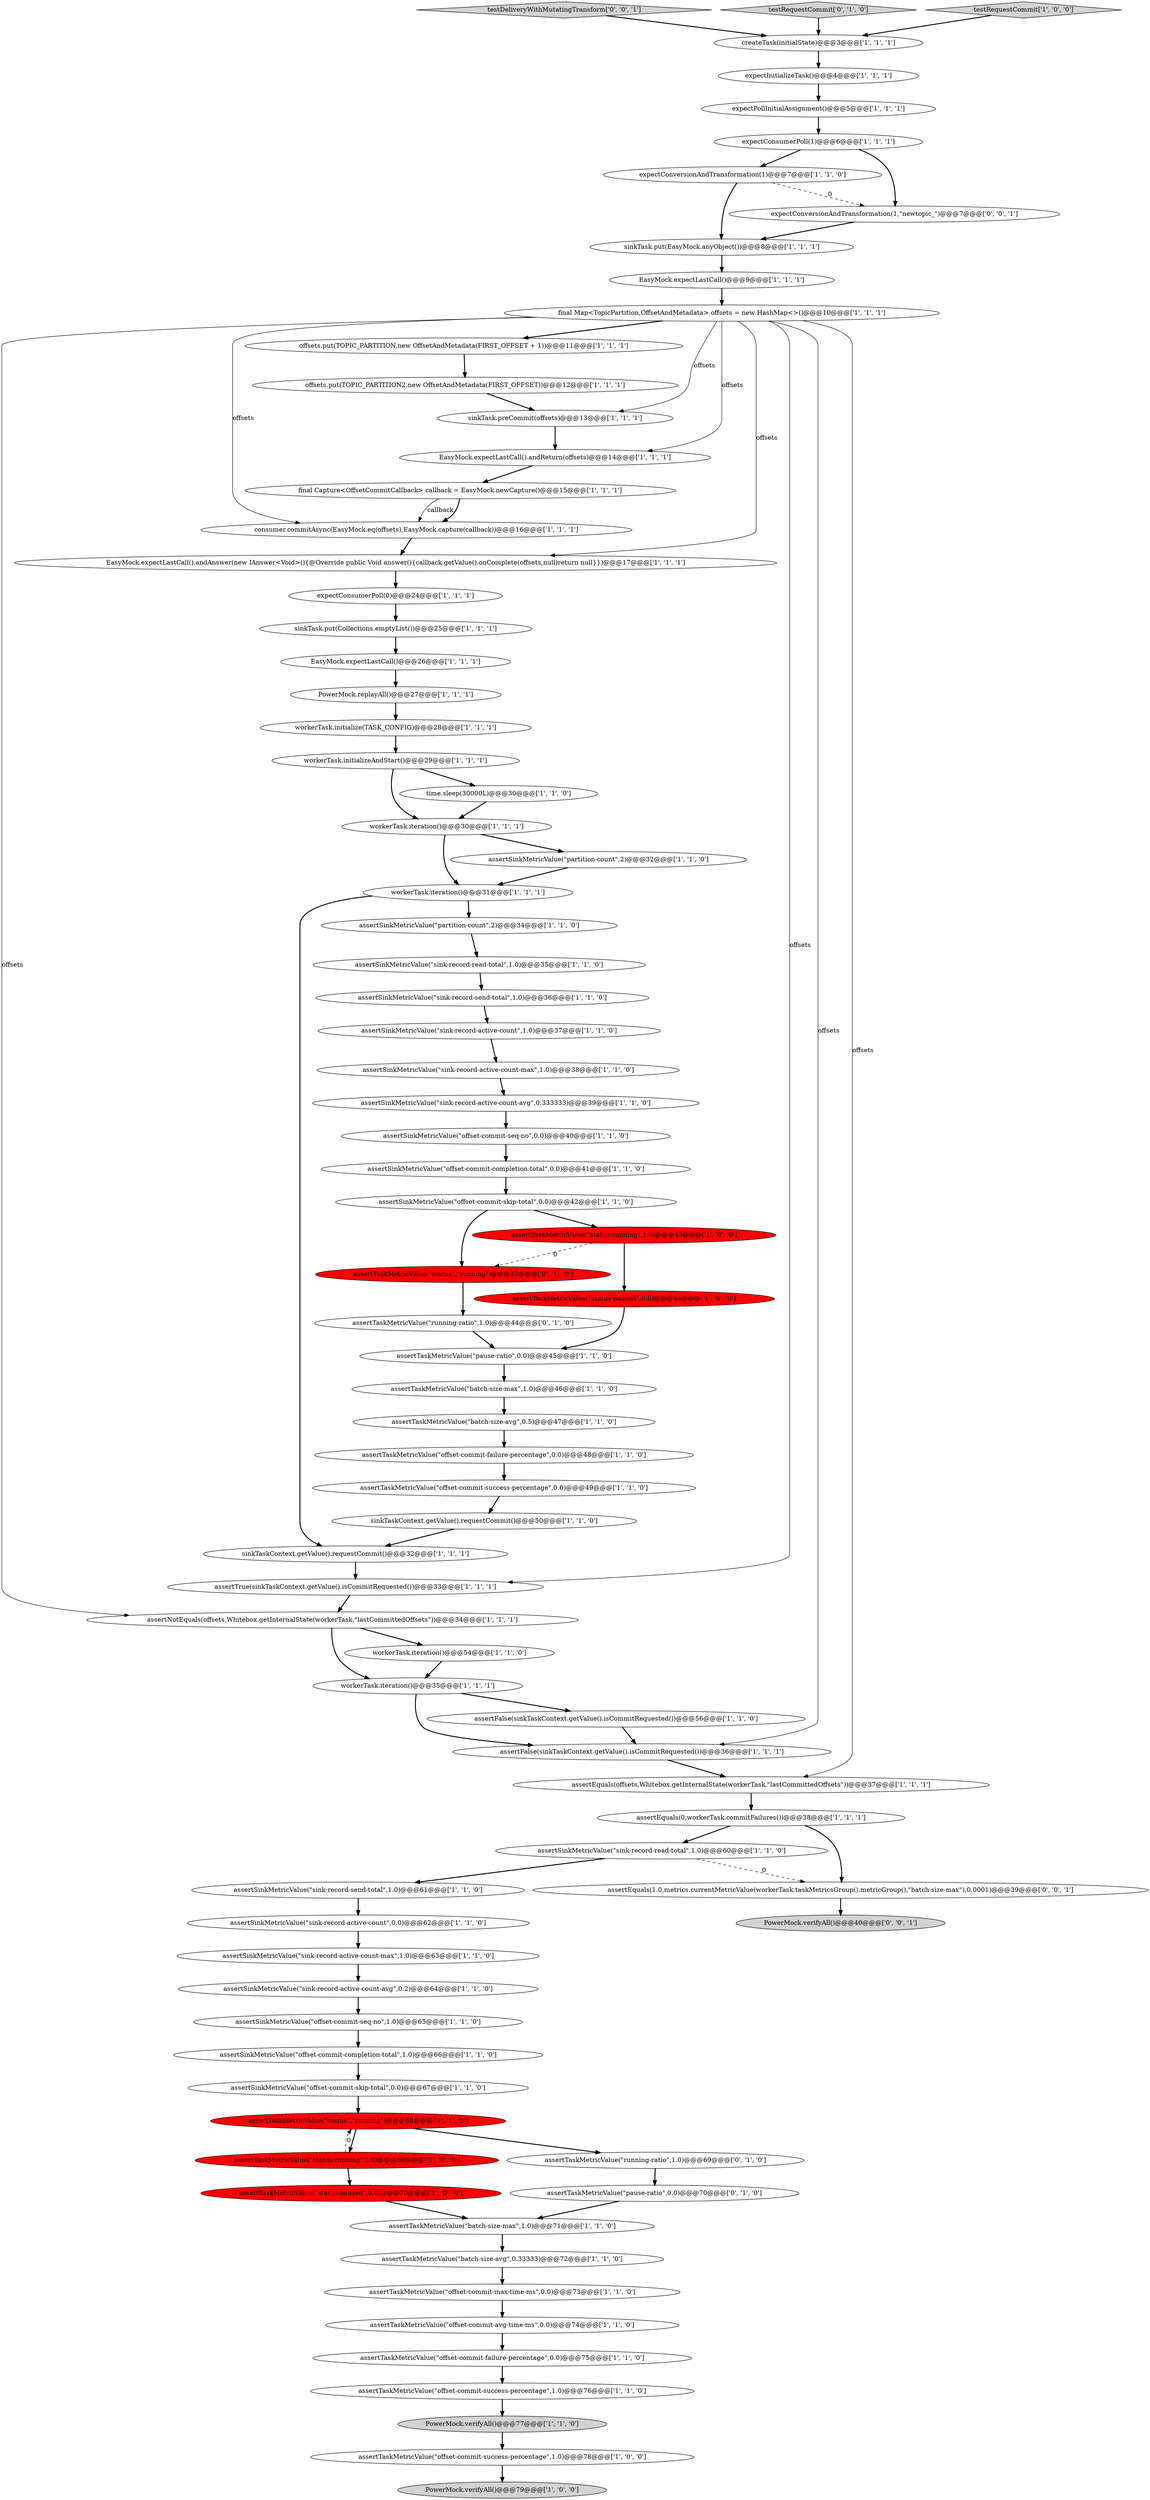 digraph {
64 [style = filled, label = "expectConversionAndTransformation(1)@@@7@@@['1', '1', '0']", fillcolor = white, shape = ellipse image = "AAA0AAABBB1BBB"];
19 [style = filled, label = "sinkTask.put(EasyMock.anyObject())@@@8@@@['1', '1', '1']", fillcolor = white, shape = ellipse image = "AAA0AAABBB1BBB"];
31 [style = filled, label = "assertSinkMetricValue(\"sink-record-read-total\",1.0)@@@60@@@['1', '1', '0']", fillcolor = white, shape = ellipse image = "AAA0AAABBB1BBB"];
4 [style = filled, label = "assertTaskMetricValue(\"status-running\",1.0)@@@69@@@['1', '0', '0']", fillcolor = red, shape = ellipse image = "AAA1AAABBB1BBB"];
9 [style = filled, label = "assertEquals(0,workerTask.commitFailures())@@@38@@@['1', '1', '1']", fillcolor = white, shape = ellipse image = "AAA0AAABBB1BBB"];
78 [style = filled, label = "testDeliveryWithMutatingTransform['0', '0', '1']", fillcolor = lightgray, shape = diamond image = "AAA0AAABBB3BBB"];
44 [style = filled, label = "assertSinkMetricValue(\"offset-commit-skip-total\",0.0)@@@42@@@['1', '1', '0']", fillcolor = white, shape = ellipse image = "AAA0AAABBB1BBB"];
23 [style = filled, label = "final Map<TopicPartition,OffsetAndMetadata> offsets = new HashMap<>()@@@10@@@['1', '1', '1']", fillcolor = white, shape = ellipse image = "AAA0AAABBB1BBB"];
38 [style = filled, label = "assertSinkMetricValue(\"sink-record-active-count-max\",1.0)@@@38@@@['1', '1', '0']", fillcolor = white, shape = ellipse image = "AAA0AAABBB1BBB"];
8 [style = filled, label = "assertSinkMetricValue(\"partition-count\",2)@@@32@@@['1', '1', '0']", fillcolor = white, shape = ellipse image = "AAA0AAABBB1BBB"];
36 [style = filled, label = "sinkTaskContext.getValue().requestCommit()@@@50@@@['1', '1', '0']", fillcolor = white, shape = ellipse image = "AAA0AAABBB1BBB"];
43 [style = filled, label = "assertSinkMetricValue(\"sink-record-active-count\",1.0)@@@37@@@['1', '1', '0']", fillcolor = white, shape = ellipse image = "AAA0AAABBB1BBB"];
46 [style = filled, label = "assertSinkMetricValue(\"sink-record-send-total\",1.0)@@@61@@@['1', '1', '0']", fillcolor = white, shape = ellipse image = "AAA0AAABBB1BBB"];
60 [style = filled, label = "assertFalse(sinkTaskContext.getValue().isCommitRequested())@@@36@@@['1', '1', '1']", fillcolor = white, shape = ellipse image = "AAA0AAABBB1BBB"];
40 [style = filled, label = "expectConsumerPoll(1)@@@6@@@['1', '1', '1']", fillcolor = white, shape = ellipse image = "AAA0AAABBB1BBB"];
2 [style = filled, label = "assertTaskMetricValue(\"batch-size-max\",1.0)@@@46@@@['1', '1', '0']", fillcolor = white, shape = ellipse image = "AAA0AAABBB1BBB"];
20 [style = filled, label = "expectConsumerPoll(0)@@@24@@@['1', '1', '1']", fillcolor = white, shape = ellipse image = "AAA0AAABBB1BBB"];
62 [style = filled, label = "assertSinkMetricValue(\"offset-commit-seq-no\",0.0)@@@40@@@['1', '1', '0']", fillcolor = white, shape = ellipse image = "AAA0AAABBB1BBB"];
25 [style = filled, label = "EasyMock.expectLastCall().andReturn(offsets)@@@14@@@['1', '1', '1']", fillcolor = white, shape = ellipse image = "AAA0AAABBB1BBB"];
54 [style = filled, label = "assertSinkMetricValue(\"sink-record-active-count-avg\",0.2)@@@64@@@['1', '1', '0']", fillcolor = white, shape = ellipse image = "AAA0AAABBB1BBB"];
79 [style = filled, label = "assertEquals(1.0,metrics.currentMetricValue(workerTask.taskMetricsGroup().metricGroup(),\"batch-size-max\"),0.0001)@@@39@@@['0', '0', '1']", fillcolor = white, shape = ellipse image = "AAA0AAABBB3BBB"];
76 [style = filled, label = "assertTaskMetricValue(\"running-ratio\",1.0)@@@44@@@['0', '1', '0']", fillcolor = white, shape = ellipse image = "AAA0AAABBB2BBB"];
16 [style = filled, label = "PowerMock.verifyAll()@@@79@@@['1', '0', '0']", fillcolor = lightgray, shape = ellipse image = "AAA0AAABBB1BBB"];
6 [style = filled, label = "consumer.commitAsync(EasyMock.eq(offsets),EasyMock.capture(callback))@@@16@@@['1', '1', '1']", fillcolor = white, shape = ellipse image = "AAA0AAABBB1BBB"];
34 [style = filled, label = "assertTaskMetricValue(\"offset-commit-success-percentage\",1.0)@@@78@@@['1', '0', '0']", fillcolor = white, shape = ellipse image = "AAA0AAABBB1BBB"];
72 [style = filled, label = "testRequestCommit['0', '1', '0']", fillcolor = lightgray, shape = diamond image = "AAA0AAABBB2BBB"];
55 [style = filled, label = "assertSinkMetricValue(\"sink-record-active-count-avg\",0.333333)@@@39@@@['1', '1', '0']", fillcolor = white, shape = ellipse image = "AAA0AAABBB1BBB"];
21 [style = filled, label = "assertTaskMetricValue(\"offset-commit-success-percentage\",1.0)@@@76@@@['1', '1', '0']", fillcolor = white, shape = ellipse image = "AAA0AAABBB1BBB"];
49 [style = filled, label = "EasyMock.expectLastCall()@@@26@@@['1', '1', '1']", fillcolor = white, shape = ellipse image = "AAA0AAABBB1BBB"];
57 [style = filled, label = "final Capture<OffsetCommitCallback> callback = EasyMock.newCapture()@@@15@@@['1', '1', '1']", fillcolor = white, shape = ellipse image = "AAA0AAABBB1BBB"];
52 [style = filled, label = "expectPollInitialAssignment()@@@5@@@['1', '1', '1']", fillcolor = white, shape = ellipse image = "AAA0AAABBB1BBB"];
39 [style = filled, label = "testRequestCommit['1', '0', '0']", fillcolor = lightgray, shape = diamond image = "AAA0AAABBB1BBB"];
0 [style = filled, label = "workerTask.iteration()@@@54@@@['1', '1', '0']", fillcolor = white, shape = ellipse image = "AAA0AAABBB1BBB"];
26 [style = filled, label = "assertTaskMetricValue(\"offset-commit-failure-percentage\",0.0)@@@75@@@['1', '1', '0']", fillcolor = white, shape = ellipse image = "AAA0AAABBB1BBB"];
1 [style = filled, label = "EasyMock.expectLastCall().andAnswer(new IAnswer<Void>(){@Override public Void answer(){callback.getValue().onComplete(offsets,null)return null}})@@@17@@@['1', '1', '1']", fillcolor = white, shape = ellipse image = "AAA0AAABBB1BBB"];
32 [style = filled, label = "expectInitializeTask()@@@4@@@['1', '1', '1']", fillcolor = white, shape = ellipse image = "AAA0AAABBB1BBB"];
69 [style = filled, label = "assertSinkMetricValue(\"offset-commit-completion-total\",0.0)@@@41@@@['1', '1', '0']", fillcolor = white, shape = ellipse image = "AAA0AAABBB1BBB"];
70 [style = filled, label = "time.sleep(30000L)@@@30@@@['1', '1', '0']", fillcolor = white, shape = ellipse image = "AAA0AAABBB1BBB"];
17 [style = filled, label = "assertTaskMetricValue(\"batch-size-avg\",0.33333)@@@72@@@['1', '1', '0']", fillcolor = white, shape = ellipse image = "AAA0AAABBB1BBB"];
67 [style = filled, label = "assertSinkMetricValue(\"sink-record-active-count-max\",1.0)@@@63@@@['1', '1', '0']", fillcolor = white, shape = ellipse image = "AAA0AAABBB1BBB"];
10 [style = filled, label = "offsets.put(TOPIC_PARTITION2,new OffsetAndMetadata(FIRST_OFFSET))@@@12@@@['1', '1', '1']", fillcolor = white, shape = ellipse image = "AAA0AAABBB1BBB"];
13 [style = filled, label = "assertTaskMetricValue(\"status-paused\",0.0)@@@44@@@['1', '0', '0']", fillcolor = red, shape = ellipse image = "AAA1AAABBB1BBB"];
59 [style = filled, label = "assertSinkMetricValue(\"offset-commit-skip-total\",0.0)@@@67@@@['1', '1', '0']", fillcolor = white, shape = ellipse image = "AAA0AAABBB1BBB"];
35 [style = filled, label = "PowerMock.replayAll()@@@27@@@['1', '1', '1']", fillcolor = white, shape = ellipse image = "AAA0AAABBB1BBB"];
53 [style = filled, label = "PowerMock.verifyAll()@@@77@@@['1', '1', '0']", fillcolor = lightgray, shape = ellipse image = "AAA0AAABBB1BBB"];
48 [style = filled, label = "assertTaskMetricValue(\"offset-commit-max-time-ms\",0.0)@@@73@@@['1', '1', '0']", fillcolor = white, shape = ellipse image = "AAA0AAABBB1BBB"];
56 [style = filled, label = "assertSinkMetricValue(\"sink-record-read-total\",1.0)@@@35@@@['1', '1', '0']", fillcolor = white, shape = ellipse image = "AAA0AAABBB1BBB"];
14 [style = filled, label = "assertTaskMetricValue(\"offset-commit-failure-percentage\",0.0)@@@48@@@['1', '1', '0']", fillcolor = white, shape = ellipse image = "AAA0AAABBB1BBB"];
37 [style = filled, label = "offsets.put(TOPIC_PARTITION,new OffsetAndMetadata(FIRST_OFFSET + 1))@@@11@@@['1', '1', '1']", fillcolor = white, shape = ellipse image = "AAA0AAABBB1BBB"];
61 [style = filled, label = "assertTaskMetricValue(\"status\",\"running\")@@@68@@@['1', '1', '0']", fillcolor = red, shape = ellipse image = "AAA1AAABBB1BBB"];
3 [style = filled, label = "assertSinkMetricValue(\"sink-record-send-total\",1.0)@@@36@@@['1', '1', '0']", fillcolor = white, shape = ellipse image = "AAA0AAABBB1BBB"];
28 [style = filled, label = "assertSinkMetricValue(\"offset-commit-seq-no\",1.0)@@@65@@@['1', '1', '0']", fillcolor = white, shape = ellipse image = "AAA0AAABBB1BBB"];
11 [style = filled, label = "createTask(initialState)@@@3@@@['1', '1', '1']", fillcolor = white, shape = ellipse image = "AAA0AAABBB1BBB"];
29 [style = filled, label = "assertTrue(sinkTaskContext.getValue().isCommitRequested())@@@33@@@['1', '1', '1']", fillcolor = white, shape = ellipse image = "AAA0AAABBB1BBB"];
24 [style = filled, label = "sinkTask.put(Collections.emptyList())@@@25@@@['1', '1', '1']", fillcolor = white, shape = ellipse image = "AAA0AAABBB1BBB"];
73 [style = filled, label = "assertTaskMetricValue(\"pause-ratio\",0.0)@@@70@@@['0', '1', '0']", fillcolor = white, shape = ellipse image = "AAA0AAABBB2BBB"];
50 [style = filled, label = "workerTask.iteration()@@@35@@@['1', '1', '1']", fillcolor = white, shape = ellipse image = "AAA0AAABBB1BBB"];
77 [style = filled, label = "expectConversionAndTransformation(1,\"newtopic_\")@@@7@@@['0', '0', '1']", fillcolor = white, shape = ellipse image = "AAA0AAABBB3BBB"];
33 [style = filled, label = "assertTaskMetricValue(\"status-running\",1.0)@@@43@@@['1', '0', '0']", fillcolor = red, shape = ellipse image = "AAA1AAABBB1BBB"];
58 [style = filled, label = "workerTask.iteration()@@@30@@@['1', '1', '1']", fillcolor = white, shape = ellipse image = "AAA0AAABBB1BBB"];
80 [style = filled, label = "PowerMock.verifyAll()@@@40@@@['0', '0', '1']", fillcolor = lightgray, shape = ellipse image = "AAA0AAABBB3BBB"];
30 [style = filled, label = "assertSinkMetricValue(\"partition-count\",2)@@@34@@@['1', '1', '0']", fillcolor = white, shape = ellipse image = "AAA0AAABBB1BBB"];
74 [style = filled, label = "assertTaskMetricValue(\"running-ratio\",1.0)@@@69@@@['0', '1', '0']", fillcolor = white, shape = ellipse image = "AAA0AAABBB2BBB"];
75 [style = filled, label = "assertTaskMetricValue(\"status\",\"running\")@@@43@@@['0', '1', '0']", fillcolor = red, shape = ellipse image = "AAA1AAABBB2BBB"];
7 [style = filled, label = "workerTask.initializeAndStart()@@@29@@@['1', '1', '1']", fillcolor = white, shape = ellipse image = "AAA0AAABBB1BBB"];
42 [style = filled, label = "sinkTaskContext.getValue().requestCommit()@@@32@@@['1', '1', '1']", fillcolor = white, shape = ellipse image = "AAA0AAABBB1BBB"];
65 [style = filled, label = "assertTaskMetricValue(\"offset-commit-success-percentage\",0.0)@@@49@@@['1', '1', '0']", fillcolor = white, shape = ellipse image = "AAA0AAABBB1BBB"];
66 [style = filled, label = "assertNotEquals(offsets,Whitebox.getInternalState(workerTask,\"lastCommittedOffsets\"))@@@34@@@['1', '1', '1']", fillcolor = white, shape = ellipse image = "AAA0AAABBB1BBB"];
71 [style = filled, label = "assertTaskMetricValue(\"pause-ratio\",0.0)@@@45@@@['1', '1', '0']", fillcolor = white, shape = ellipse image = "AAA0AAABBB1BBB"];
45 [style = filled, label = "assertSinkMetricValue(\"sink-record-active-count\",0.0)@@@62@@@['1', '1', '0']", fillcolor = white, shape = ellipse image = "AAA0AAABBB1BBB"];
15 [style = filled, label = "EasyMock.expectLastCall()@@@9@@@['1', '1', '1']", fillcolor = white, shape = ellipse image = "AAA0AAABBB1BBB"];
5 [style = filled, label = "assertTaskMetricValue(\"batch-size-avg\",0.5)@@@47@@@['1', '1', '0']", fillcolor = white, shape = ellipse image = "AAA0AAABBB1BBB"];
47 [style = filled, label = "assertTaskMetricValue(\"batch-size-max\",1.0)@@@71@@@['1', '1', '0']", fillcolor = white, shape = ellipse image = "AAA0AAABBB1BBB"];
22 [style = filled, label = "assertTaskMetricValue(\"status-paused\",0.0)@@@70@@@['1', '0', '0']", fillcolor = red, shape = ellipse image = "AAA1AAABBB1BBB"];
63 [style = filled, label = "workerTask.initialize(TASK_CONFIG)@@@28@@@['1', '1', '1']", fillcolor = white, shape = ellipse image = "AAA0AAABBB1BBB"];
27 [style = filled, label = "assertEquals(offsets,Whitebox.getInternalState(workerTask,\"lastCommittedOffsets\"))@@@37@@@['1', '1', '1']", fillcolor = white, shape = ellipse image = "AAA0AAABBB1BBB"];
18 [style = filled, label = "assertFalse(sinkTaskContext.getValue().isCommitRequested())@@@56@@@['1', '1', '0']", fillcolor = white, shape = ellipse image = "AAA0AAABBB1BBB"];
51 [style = filled, label = "assertSinkMetricValue(\"offset-commit-completion-total\",1.0)@@@66@@@['1', '1', '0']", fillcolor = white, shape = ellipse image = "AAA0AAABBB1BBB"];
12 [style = filled, label = "sinkTask.preCommit(offsets)@@@13@@@['1', '1', '1']", fillcolor = white, shape = ellipse image = "AAA0AAABBB1BBB"];
41 [style = filled, label = "assertTaskMetricValue(\"offset-commit-avg-time-ms\",0.0)@@@74@@@['1', '1', '0']", fillcolor = white, shape = ellipse image = "AAA0AAABBB1BBB"];
68 [style = filled, label = "workerTask.iteration()@@@31@@@['1', '1', '1']", fillcolor = white, shape = ellipse image = "AAA0AAABBB1BBB"];
31->79 [style = dashed, label="0"];
32->52 [style = bold, label=""];
56->3 [style = bold, label=""];
55->62 [style = bold, label=""];
27->9 [style = bold, label=""];
23->6 [style = solid, label="offsets"];
1->20 [style = bold, label=""];
14->65 [style = bold, label=""];
76->71 [style = bold, label=""];
42->29 [style = bold, label=""];
59->61 [style = bold, label=""];
66->0 [style = bold, label=""];
24->49 [style = bold, label=""];
7->70 [style = bold, label=""];
53->34 [style = bold, label=""];
10->12 [style = bold, label=""];
66->50 [style = bold, label=""];
22->47 [style = bold, label=""];
72->11 [style = bold, label=""];
23->60 [style = solid, label="offsets"];
31->46 [style = bold, label=""];
19->15 [style = bold, label=""];
23->12 [style = solid, label="offsets"];
38->55 [style = bold, label=""];
25->57 [style = bold, label=""];
33->75 [style = dashed, label="0"];
61->74 [style = bold, label=""];
48->41 [style = bold, label=""];
50->18 [style = bold, label=""];
57->6 [style = solid, label="callback"];
29->66 [style = bold, label=""];
33->13 [style = bold, label=""];
23->37 [style = bold, label=""];
78->11 [style = bold, label=""];
57->6 [style = bold, label=""];
64->77 [style = dashed, label="0"];
63->7 [style = bold, label=""];
4->22 [style = bold, label=""];
36->42 [style = bold, label=""];
67->54 [style = bold, label=""];
64->19 [style = bold, label=""];
49->35 [style = bold, label=""];
23->27 [style = solid, label="offsets"];
37->10 [style = bold, label=""];
58->8 [style = bold, label=""];
9->31 [style = bold, label=""];
79->80 [style = bold, label=""];
44->33 [style = bold, label=""];
18->60 [style = bold, label=""];
68->30 [style = bold, label=""];
11->32 [style = bold, label=""];
23->29 [style = solid, label="offsets"];
26->21 [style = bold, label=""];
13->71 [style = bold, label=""];
6->1 [style = bold, label=""];
43->38 [style = bold, label=""];
50->60 [style = bold, label=""];
44->75 [style = bold, label=""];
52->40 [style = bold, label=""];
34->16 [style = bold, label=""];
35->63 [style = bold, label=""];
75->76 [style = bold, label=""];
54->28 [style = bold, label=""];
62->69 [style = bold, label=""];
61->4 [style = bold, label=""];
60->27 [style = bold, label=""];
2->5 [style = bold, label=""];
15->23 [style = bold, label=""];
58->68 [style = bold, label=""];
4->61 [style = dashed, label="0"];
7->58 [style = bold, label=""];
71->2 [style = bold, label=""];
74->73 [style = bold, label=""];
40->64 [style = bold, label=""];
40->77 [style = bold, label=""];
45->67 [style = bold, label=""];
5->14 [style = bold, label=""];
28->51 [style = bold, label=""];
39->11 [style = bold, label=""];
69->44 [style = bold, label=""];
0->50 [style = bold, label=""];
73->47 [style = bold, label=""];
51->59 [style = bold, label=""];
65->36 [style = bold, label=""];
68->42 [style = bold, label=""];
23->1 [style = solid, label="offsets"];
70->58 [style = bold, label=""];
8->68 [style = bold, label=""];
12->25 [style = bold, label=""];
23->25 [style = solid, label="offsets"];
17->48 [style = bold, label=""];
30->56 [style = bold, label=""];
23->66 [style = solid, label="offsets"];
9->79 [style = bold, label=""];
46->45 [style = bold, label=""];
77->19 [style = bold, label=""];
3->43 [style = bold, label=""];
41->26 [style = bold, label=""];
47->17 [style = bold, label=""];
20->24 [style = bold, label=""];
21->53 [style = bold, label=""];
}
